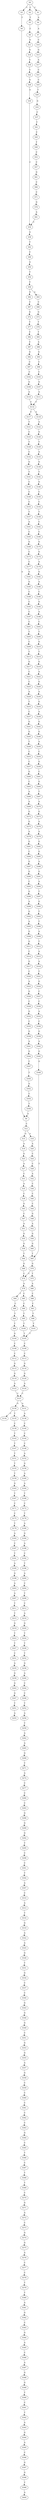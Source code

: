 strict digraph  {
	S0 -> S1 [ label = C ];
	S0 -> S2 [ label = C ];
	S0 -> S3 [ label = C ];
	S1 -> S4 [ label = A ];
	S2 -> S5 [ label = T ];
	S3 -> S6 [ label = T ];
	S4 -> S7 [ label = A ];
	S5 -> S8 [ label = C ];
	S6 -> S9 [ label = A ];
	S7 -> S10 [ label = C ];
	S8 -> S11 [ label = G ];
	S9 -> S12 [ label = C ];
	S10 -> S13 [ label = G ];
	S11 -> S14 [ label = G ];
	S12 -> S15 [ label = G ];
	S12 -> S16 [ label = A ];
	S13 -> S17 [ label = A ];
	S14 -> S18 [ label = C ];
	S15 -> S19 [ label = A ];
	S16 -> S20 [ label = A ];
	S17 -> S21 [ label = C ];
	S18 -> S22 [ label = C ];
	S19 -> S23 [ label = G ];
	S20 -> S24 [ label = C ];
	S21 -> S25 [ label = C ];
	S22 -> S26 [ label = G ];
	S23 -> S27 [ label = A ];
	S24 -> S28 [ label = C ];
	S25 -> S29 [ label = T ];
	S26 -> S30 [ label = A ];
	S27 -> S31 [ label = C ];
	S28 -> S32 [ label = A ];
	S29 -> S33 [ label = G ];
	S30 -> S34 [ label = C ];
	S31 -> S35 [ label = A ];
	S32 -> S36 [ label = C ];
	S33 -> S37 [ label = C ];
	S34 -> S38 [ label = A ];
	S35 -> S39 [ label = C ];
	S36 -> S40 [ label = C ];
	S37 -> S41 [ label = T ];
	S38 -> S42 [ label = T ];
	S39 -> S43 [ label = G ];
	S40 -> S44 [ label = C ];
	S41 -> S45 [ label = C ];
	S42 -> S46 [ label = C ];
	S43 -> S47 [ label = C ];
	S44 -> S48 [ label = G ];
	S45 -> S49 [ label = T ];
	S46 -> S50 [ label = A ];
	S47 -> S51 [ label = A ];
	S48 -> S52 [ label = A ];
	S49 -> S53 [ label = C ];
	S50 -> S54 [ label = T ];
	S51 -> S55 [ label = G ];
	S52 -> S56 [ label = G ];
	S53 -> S57 [ label = C ];
	S54 -> S58 [ label = C ];
	S55 -> S59 [ label = G ];
	S56 -> S60 [ label = G ];
	S57 -> S61 [ label = G ];
	S58 -> S62 [ label = G ];
	S58 -> S63 [ label = A ];
	S59 -> S64 [ label = T ];
	S60 -> S65 [ label = T ];
	S61 -> S66 [ label = C ];
	S62 -> S67 [ label = C ];
	S63 -> S68 [ label = C ];
	S64 -> S69 [ label = G ];
	S65 -> S70 [ label = G ];
	S66 -> S71 [ label = C ];
	S67 -> S72 [ label = G ];
	S68 -> S73 [ label = G ];
	S69 -> S74 [ label = C ];
	S70 -> S75 [ label = T ];
	S70 -> S74 [ label = C ];
	S71 -> S76 [ label = G ];
	S72 -> S77 [ label = T ];
	S73 -> S78 [ label = T ];
	S74 -> S79 [ label = A ];
	S75 -> S80 [ label = A ];
	S76 -> S81 [ label = A ];
	S77 -> S82 [ label = C ];
	S78 -> S83 [ label = T ];
	S79 -> S84 [ label = T ];
	S79 -> S85 [ label = C ];
	S80 -> S86 [ label = C ];
	S81 -> S34 [ label = C ];
	S82 -> S87 [ label = C ];
	S83 -> S88 [ label = A ];
	S84 -> S89 [ label = C ];
	S85 -> S90 [ label = C ];
	S86 -> S91 [ label = C ];
	S87 -> S92 [ label = G ];
	S88 -> S93 [ label = G ];
	S89 -> S94 [ label = T ];
	S90 -> S95 [ label = T ];
	S91 -> S96 [ label = T ];
	S92 -> S97 [ label = C ];
	S93 -> S98 [ label = C ];
	S94 -> S99 [ label = T ];
	S95 -> S100 [ label = T ];
	S96 -> S101 [ label = T ];
	S97 -> S102 [ label = C ];
	S98 -> S103 [ label = C ];
	S99 -> S104 [ label = G ];
	S100 -> S105 [ label = T ];
	S101 -> S105 [ label = T ];
	S102 -> S106 [ label = G ];
	S103 -> S107 [ label = G ];
	S104 -> S108 [ label = C ];
	S105 -> S109 [ label = C ];
	S106 -> S110 [ label = A ];
	S107 -> S111 [ label = A ];
	S108 -> S112 [ label = C ];
	S109 -> S113 [ label = C ];
	S110 -> S114 [ label = C ];
	S111 -> S114 [ label = C ];
	S112 -> S115 [ label = G ];
	S113 -> S116 [ label = G ];
	S114 -> S117 [ label = C ];
	S114 -> S118 [ label = A ];
	S115 -> S119 [ label = G ];
	S116 -> S120 [ label = G ];
	S117 -> S121 [ label = T ];
	S118 -> S122 [ label = A ];
	S119 -> S123 [ label = A ];
	S120 -> S124 [ label = A ];
	S121 -> S125 [ label = C ];
	S122 -> S126 [ label = G ];
	S123 -> S127 [ label = C ];
	S124 -> S127 [ label = C ];
	S125 -> S128 [ label = T ];
	S126 -> S129 [ label = T ];
	S127 -> S130 [ label = G ];
	S127 -> S131 [ label = A ];
	S128 -> S132 [ label = C ];
	S129 -> S133 [ label = A ];
	S130 -> S134 [ label = C ];
	S130 -> S135 [ label = T ];
	S131 -> S136 [ label = A ];
	S132 -> S137 [ label = G ];
	S133 -> S138 [ label = G ];
	S135 -> S139 [ label = C ];
	S136 -> S140 [ label = C ];
	S137 -> S141 [ label = T ];
	S138 -> S142 [ label = T ];
	S139 -> S143 [ label = T ];
	S140 -> S144 [ label = C ];
	S141 -> S145 [ label = C ];
	S142 -> S146 [ label = G ];
	S143 -> S147 [ label = T ];
	S144 -> S148 [ label = C ];
	S145 -> S149 [ label = C ];
	S146 -> S150 [ label = C ];
	S147 -> S151 [ label = T ];
	S148 -> S152 [ label = A ];
	S149 -> S153 [ label = C ];
	S150 -> S154 [ label = C ];
	S151 -> S155 [ label = T ];
	S152 -> S156 [ label = G ];
	S153 -> S157 [ label = T ];
	S154 -> S158 [ label = T ];
	S155 -> S159 [ label = T ];
	S156 -> S160 [ label = A ];
	S157 -> S161 [ label = A ];
	S158 -> S162 [ label = C ];
	S159 -> S163 [ label = G ];
	S160 -> S164 [ label = A ];
	S161 -> S165 [ label = C ];
	S162 -> S166 [ label = C ];
	S163 -> S167 [ label = T ];
	S164 -> S168 [ label = T ];
	S165 -> S169 [ label = G ];
	S166 -> S170 [ label = G ];
	S167 -> S171 [ label = C ];
	S168 -> S172 [ label = C ];
	S169 -> S173 [ label = C ];
	S170 -> S174 [ label = G ];
	S171 -> S175 [ label = C ];
	S172 -> S176 [ label = T ];
	S173 -> S177 [ label = C ];
	S174 -> S178 [ label = A ];
	S175 -> S179 [ label = T ];
	S176 -> S180 [ label = A ];
	S177 -> S181 [ label = G ];
	S178 -> S182 [ label = G ];
	S179 -> S183 [ label = A ];
	S180 -> S184 [ label = G ];
	S181 -> S185 [ label = G ];
	S182 -> S186 [ label = A ];
	S183 -> S187 [ label = C ];
	S184 -> S188 [ label = A ];
	S185 -> S189 [ label = C ];
	S186 -> S190 [ label = C ];
	S187 -> S191 [ label = T ];
	S188 -> S192 [ label = C ];
	S189 -> S193 [ label = C ];
	S190 -> S194 [ label = G ];
	S191 -> S195 [ label = A ];
	S192 -> S196 [ label = T ];
	S193 -> S197 [ label = C ];
	S194 -> S198 [ label = A ];
	S195 -> S199 [ label = G ];
	S196 -> S200 [ label = A ];
	S197 -> S201 [ label = C ];
	S198 -> S202 [ label = C ];
	S199 -> S203 [ label = A ];
	S200 -> S204 [ label = C ];
	S201 -> S205 [ label = T ];
	S202 -> S206 [ label = T ];
	S203 -> S207 [ label = A ];
	S204 -> S208 [ label = T ];
	S205 -> S209 [ label = C ];
	S206 -> S210 [ label = G ];
	S207 -> S211 [ label = T ];
	S208 -> S212 [ label = C ];
	S209 -> S213 [ label = T ];
	S210 -> S214 [ label = T ];
	S211 -> S215 [ label = T ];
	S212 -> S216 [ label = A ];
	S213 -> S217 [ label = G ];
	S214 -> S218 [ label = G ];
	S215 -> S219 [ label = G ];
	S216 -> S220 [ label = G ];
	S217 -> S221 [ label = C ];
	S218 -> S222 [ label = A ];
	S219 -> S223 [ label = T ];
	S220 -> S224 [ label = T ];
	S221 -> S225 [ label = C ];
	S222 -> S226 [ label = G ];
	S223 -> S227 [ label = T ];
	S224 -> S228 [ label = T ];
	S225 -> S229 [ label = A ];
	S226 -> S230 [ label = A ];
	S227 -> S231 [ label = C ];
	S228 -> S232 [ label = T ];
	S229 -> S233 [ label = T ];
	S230 -> S234 [ label = G ];
	S231 -> S235 [ label = A ];
	S232 -> S236 [ label = G ];
	S233 -> S237 [ label = C ];
	S234 -> S238 [ label = A ];
	S235 -> S239 [ label = G ];
	S236 -> S240 [ label = A ];
	S237 -> S241 [ label = G ];
	S238 -> S242 [ label = G ];
	S239 -> S243 [ label = G ];
	S240 -> S244 [ label = C ];
	S241 -> S245 [ label = G ];
	S242 -> S246 [ label = G ];
	S243 -> S247 [ label = G ];
	S244 -> S248 [ label = C ];
	S245 -> S249 [ label = T ];
	S246 -> S250 [ label = A ];
	S247 -> S251 [ label = T ];
	S248 -> S252 [ label = T ];
	S249 -> S253 [ label = C ];
	S250 -> S254 [ label = C ];
	S251 -> S255 [ label = A ];
	S252 -> S256 [ label = A ];
	S253 -> S257 [ label = C ];
	S254 -> S258 [ label = G ];
	S256 -> S259 [ label = T ];
	S257 -> S260 [ label = G ];
	S258 -> S261 [ label = C ];
	S259 -> S262 [ label = A ];
	S260 -> S263 [ label = C ];
	S261 -> S264 [ label = G ];
	S262 -> S265 [ label = A ];
	S263 -> S266 [ label = A ];
	S264 -> S267 [ label = T ];
	S265 -> S268 [ label = G ];
	S266 -> S269 [ label = A ];
	S267 -> S270 [ label = A ];
	S268 -> S271 [ label = T ];
	S269 -> S272 [ label = G ];
	S270 -> S273 [ label = G ];
	S271 -> S274 [ label = A ];
	S272 -> S275 [ label = G ];
	S273 -> S276 [ label = A ];
	S274 -> S277 [ label = C ];
	S275 -> S278 [ label = A ];
	S276 -> S279 [ label = A ];
	S277 -> S280 [ label = C ];
	S278 -> S281 [ label = G ];
	S279 -> S282 [ label = G ];
	S280 -> S283 [ label = C ];
	S281 -> S284 [ label = C ];
	S282 -> S285 [ label = G ];
	S283 -> S286 [ label = G ];
	S284 -> S287 [ label = G ];
	S285 -> S288 [ label = A ];
	S286 -> S289 [ label = G ];
	S287 -> S290 [ label = G ];
	S288 -> S291 [ label = G ];
	S289 -> S292 [ label = G ];
	S290 -> S293 [ label = C ];
	S291 -> S294 [ label = A ];
	S292 -> S295 [ label = T ];
	S293 -> S296 [ label = G ];
	S294 -> S297 [ label = T ];
	S295 -> S298 [ label = C ];
	S296 -> S299 [ label = A ];
	S297 -> S300 [ label = G ];
	S298 -> S301 [ label = C ];
	S299 -> S302 [ label = G ];
	S300 -> S303 [ label = T ];
	S301 -> S304 [ label = T ];
	S302 -> S305 [ label = A ];
	S303 -> S306 [ label = T ];
	S304 -> S307 [ label = A ];
	S305 -> S308 [ label = G ];
	S306 -> S309 [ label = A ];
	S307 -> S310 [ label = C ];
	S308 -> S311 [ label = G ];
	S309 -> S312 [ label = T ];
	S310 -> S313 [ label = A ];
	S311 -> S314 [ label = C ];
	S312 -> S315 [ label = A ];
	S313 -> S316 [ label = T ];
	S314 -> S317 [ label = G ];
	S315 -> S318 [ label = A ];
	S316 -> S319 [ label = G ];
	S317 -> S320 [ label = C ];
	S318 -> S321 [ label = T ];
	S319 -> S322 [ label = A ];
	S320 -> S323 [ label = A ];
	S321 -> S324 [ label = G ];
	S322 -> S325 [ label = A ];
	S323 -> S326 [ label = G ];
	S324 -> S327 [ label = C ];
	S325 -> S328 [ label = G ];
	S326 -> S329 [ label = C ];
	S327 -> S330 [ label = C ];
	S328 -> S331 [ label = T ];
	S329 -> S332 [ label = G ];
	S330 -> S333 [ label = A ];
	S331 -> S334 [ label = G ];
	S332 -> S335 [ label = C ];
	S333 -> S336 [ label = C ];
	S334 -> S337 [ label = C ];
	S335 -> S338 [ label = G ];
	S336 -> S339 [ label = G ];
	S337 -> S340 [ label = C ];
	S338 -> S341 [ label = A ];
	S339 -> S342 [ label = A ];
	S340 -> S343 [ label = G ];
	S341 -> S344 [ label = G ];
	S342 -> S345 [ label = G ];
	S343 -> S346 [ label = G ];
	S344 -> S347 [ label = C ];
	S345 -> S348 [ label = G ];
	S346 -> S349 [ label = G ];
	S347 -> S350 [ label = T ];
	S348 -> S65 [ label = T ];
	S349 -> S351 [ label = C ];
	S350 -> S352 [ label = G ];
	S351 -> S353 [ label = G ];
	S352 -> S354 [ label = C ];
	S353 -> S355 [ label = G ];
	S354 -> S356 [ label = T ];
	S355 -> S357 [ label = A ];
	S356 -> S9 [ label = A ];
	S357 -> S358 [ label = G ];
	S358 -> S359 [ label = C ];
	S359 -> S360 [ label = C ];
	S360 -> S361 [ label = C ];
	S361 -> S362 [ label = C ];
	S362 -> S363 [ label = C ];
	S363 -> S364 [ label = G ];
	S364 -> S365 [ label = C ];
	S365 -> S366 [ label = T ];
	S366 -> S367 [ label = C ];
	S367 -> S368 [ label = T ];
	S368 -> S369 [ label = T ];
	S369 -> S370 [ label = C ];
	S370 -> S371 [ label = G ];
	S371 -> S372 [ label = A ];
	S372 -> S373 [ label = C ];
	S373 -> S374 [ label = G ];
	S374 -> S375 [ label = G ];
	S375 -> S376 [ label = A ];
	S376 -> S377 [ label = C ];
	S377 -> S378 [ label = C ];
	S378 -> S379 [ label = T ];
	S379 -> S380 [ label = T ];
	S380 -> S381 [ label = A ];
	S381 -> S382 [ label = G ];
	S382 -> S383 [ label = C ];
	S383 -> S384 [ label = G ];
	S384 -> S385 [ label = A ];
	S385 -> S386 [ label = C ];
	S386 -> S387 [ label = A ];
	S387 -> S388 [ label = G ];
	S388 -> S389 [ label = G ];
	S389 -> S390 [ label = T ];
	S390 -> S391 [ label = C ];
	S391 -> S392 [ label = T ];
	S392 -> S393 [ label = A ];
	S393 -> S394 [ label = G ];
	S394 -> S395 [ label = A ];
	S395 -> S396 [ label = C ];
	S396 -> S397 [ label = G ];
	S397 -> S398 [ label = G ];
	S398 -> S399 [ label = T ];
	S399 -> S400 [ label = A ];
}
